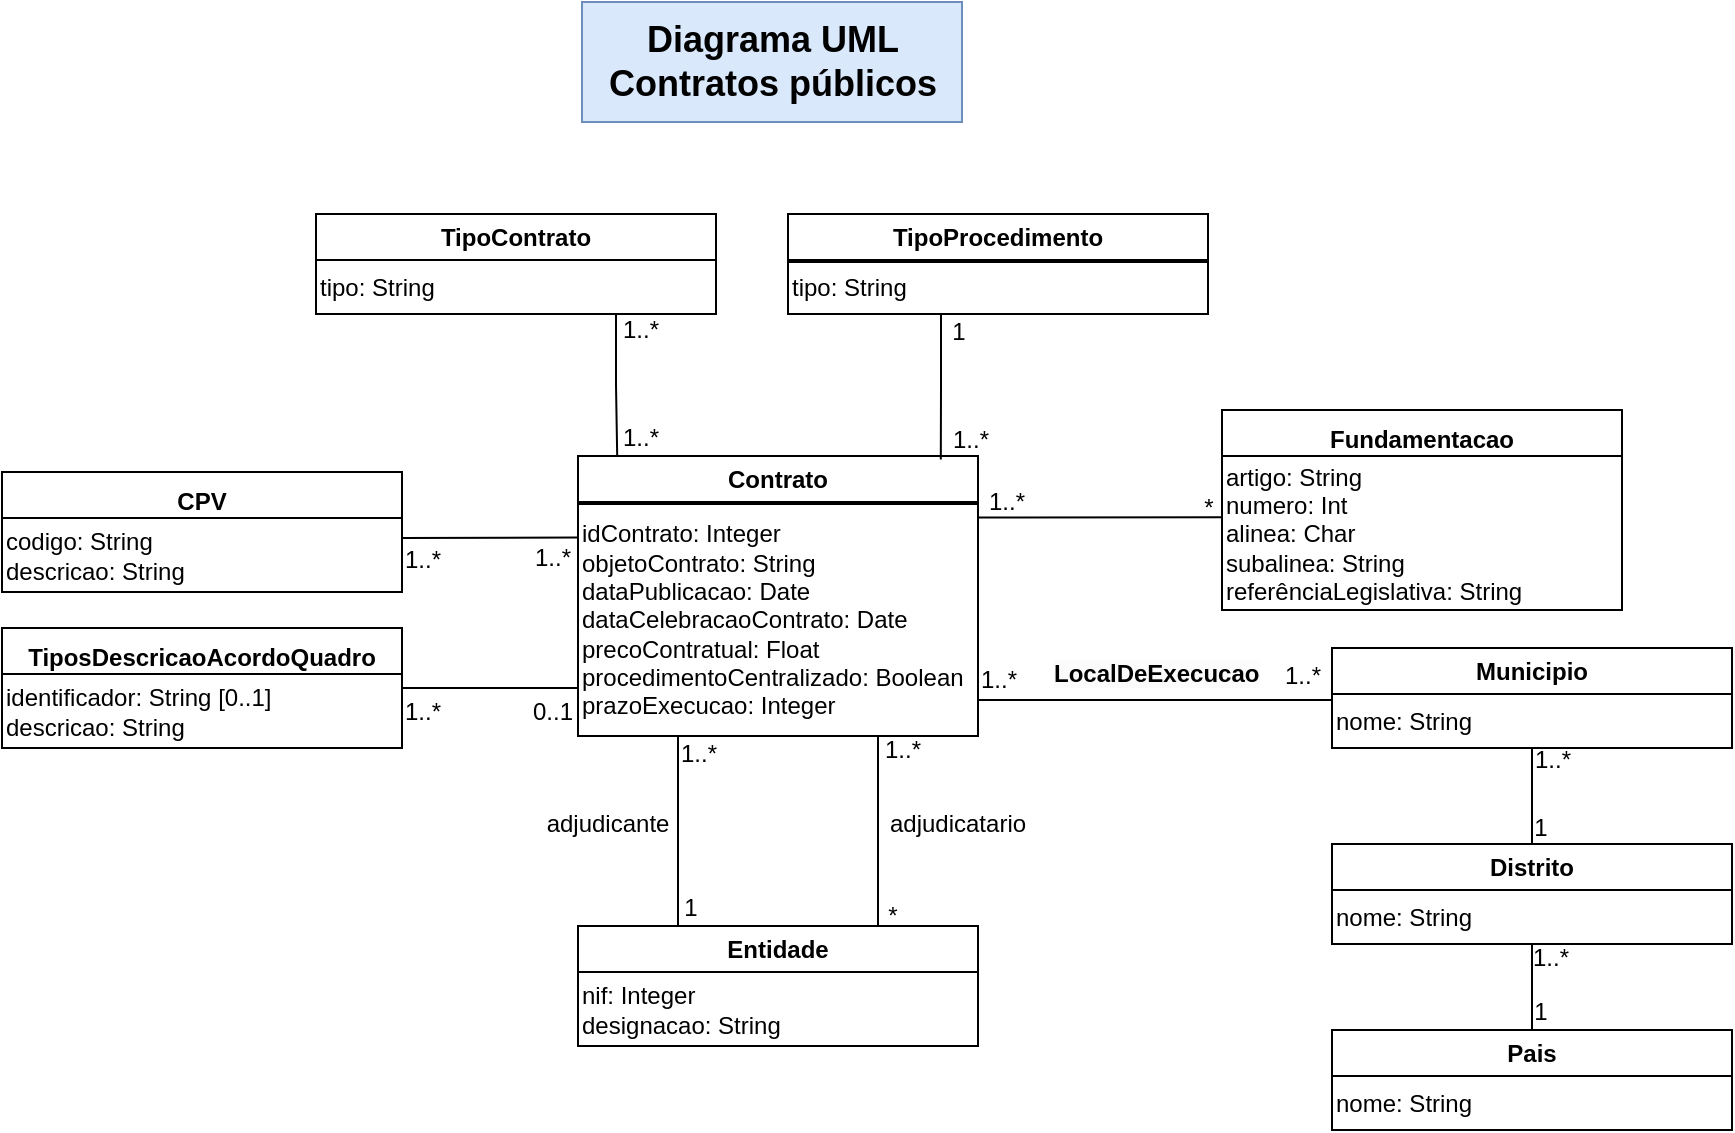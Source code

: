 <mxfile>
    <diagram name="Página-1" id="wmexFkZFV4C5G2_LSLB-">
        <mxGraphModel dx="650" dy="1464" grid="1" gridSize="10" guides="1" tooltips="1" connect="1" arrows="1" fold="1" page="1" pageScale="1" pageWidth="827" pageHeight="1169" background="#FFFFFF" math="0" shadow="0">
            <root>
                <mxCell id="0"/>
                <mxCell id="1" parent="0"/>
                <mxCell id="sc01ruT6ysA6_fWMWiFZ-7" style="edgeStyle=orthogonalEdgeStyle;rounded=0;orthogonalLoop=1;jettySize=auto;html=1;exitX=1;exitY=0.5;exitDx=0;exitDy=0;entryX=0;entryY=0.5;entryDx=0;entryDy=0;endArrow=none;endFill=0;" parent="1" target="24jAjjag3Yym39tfX2p5-17" edge="1">
                    <mxGeometry relative="1" as="geometry">
                        <mxPoint x="695.0" y="-702" as="targetPoint"/>
                        <Array as="points">
                            <mxPoint x="518" y="-751"/>
                            <mxPoint x="714" y="-751"/>
                            <mxPoint x="714" y="-754"/>
                        </Array>
                        <mxPoint x="518" y="-759.5" as="sourcePoint"/>
                    </mxGeometry>
                </mxCell>
                <mxCell id="3" style="edgeStyle=none;html=1;exitX=1;exitY=0.25;exitDx=0;exitDy=0;endArrow=none;endFill=0;" edge="1" parent="1" source="24jAjjag3Yym39tfX2p5-2">
                    <mxGeometry relative="1" as="geometry">
                        <mxPoint x="640" y="-842.333" as="targetPoint"/>
                    </mxGeometry>
                </mxCell>
                <mxCell id="24jAjjag3Yym39tfX2p5-2" value="Contrato" style="swimlane;whiteSpace=wrap;html=1;align=center;" parent="1" vertex="1">
                    <mxGeometry x="318" y="-873" width="200" height="123" as="geometry">
                        <mxRectangle x="290" y="50" width="90" height="30" as="alternateBounds"/>
                    </mxGeometry>
                </mxCell>
                <mxCell id="24jAjjag3Yym39tfX2p5-3" value="&lt;div style=&quot;text-align: justify;&quot;&gt;idContrato: Integer&lt;/div&gt;&lt;div style=&quot;text-align: justify;&quot;&gt;objetoContrato:&amp;nbsp;String&lt;/div&gt;&lt;div style=&quot;text-align: justify;&quot;&gt;dataPublicacao: Date&lt;/div&gt;&lt;div style=&quot;text-align: justify;&quot;&gt;dataCelebracaoContrato: Date&lt;/div&gt;&lt;div style=&quot;text-align: justify;&quot;&gt;precoContratual: Float&lt;/div&gt;&lt;div style=&quot;text-align: justify;&quot;&gt;procedimentoCentralizado: Boolean&lt;span style=&quot;background-color: initial; color: rgba(0, 0, 0, 0); font-family: monospace; font-size: 0px; text-align: left; text-wrap-mode: nowrap;&quot;&gt;%3CmxGraphModel%3E%3Croot%3E%3CmxCell%20id%3D%220%22%2F%3E%3CmxCell%20id%3D%221%22%20parent%3D%220%22%2F%3E%3CmxCell%20id%3D%222%22%20value%3D%22Contrato%22%20style%3D%22swimlane%3BwhiteSpace%3Dwrap%3Bhtml%3D1%3B%22%20vertex%3D%221%22%20parent%3D%221%22%3E%3CmxGeometry%20x%3D%22290%22%20y%3D%2250%22%20width%3D%22200%22%20height%3D%22200%22%20as%3D%22geometry%22%3E%3CmxRectangle%20x%3D%22290%22%20y%3D%2250%22%20width%3D%2290%22%20height%3D%2230%22%20as%3D%22alternateBounds%22%2F%3E%3C%2FmxGeometry%3E%3C%2FmxCell%3E%3CmxCell%20id%3D%223%22%20value%3D%22%26lt%3Bdiv%20style%3D%26quot%3Btext-align%3A%20justify%3B%26quot%3B%26gt%3BidContrato%26lt%3B%2Fdiv%26gt%3B%26lt%3Bdiv%20style%3D%26quot%3Btext-align%3A%20justify%3B%26quot%3B%26gt%3BtipoContrato%26lt%3B%2Fdiv%26gt%3B%26lt%3Bdiv%20style%3D%26quot%3Btext-align%3A%20justify%3B%26quot%3B%26gt%3BdataPublicacao%26lt%3B%2Fdiv%26gt%3B%26lt%3Bdiv%20style%3D%26quot%3Btext-align%3A%20justify%3B%26quot%3B%26gt%3BprecoContratual%26lt%3B%2Fdiv%26gt%3B%26lt%3Bdiv%20style%3D%26quot%3Btext-align%3A%20justify%3B%26quot%3B%26gt%3Bcpv%26lt%3B%2Fdiv%26gt%3B%26lt%3Bdiv%20style%3D%26quot%3Btext-align%3A%20justify%3B%26quot%3B%26gt%3BprocedimentoCentralizado%26lt%3B%2Fdiv%26gt%3B%26lt%3Bdiv%20style%3D%26quot%3Btext-align%3A%20justify%3B%26quot%3B%26gt%3BdescrAcordoQuadro%26lt%3B%2Fdiv%26gt%3B%26lt%3Bdiv%20style%3D%26quot%3Btext-align%3A%20justify%3B%26quot%3B%26gt%3Bfundamentacao%26lt%3B%2Fdiv%26gt%3B%22%20style%3D%22whiteSpace%3Dwrap%3Bhtml%3D1%3Balign%3Dleft%3B%22%20vertex%3D%221%22%20parent%3D%222%22%3E%3CmxGeometry%20y%3D%2223%22%20width%3D%22200%22%20height%3D%22177%22%20as%3D%22geometry%22%2F%3E%3C%2FmxCell%3E%3C%2Froot%3E%3C%2FmxG&lt;/span&gt;&lt;/div&gt;&lt;div style=&quot;text-align: justify;&quot;&gt;&lt;span style=&quot;text-align: left;&quot;&gt;prazoExecucao:&amp;nbsp;&lt;/span&gt;&lt;span style=&quot;background-color: initial; text-align: left;&quot;&gt;Integer&lt;/span&gt;&lt;/div&gt;" style="whiteSpace=wrap;html=1;align=left;" parent="24jAjjag3Yym39tfX2p5-2" vertex="1">
                    <mxGeometry y="24" width="200" height="116" as="geometry"/>
                </mxCell>
                <mxCell id="24jAjjag3Yym39tfX2p5-4" value="Entidade" style="swimlane;whiteSpace=wrap;html=1;align=center;" parent="1" vertex="1">
                    <mxGeometry x="318" y="-638" width="200" height="60" as="geometry"/>
                </mxCell>
                <mxCell id="24jAjjag3Yym39tfX2p5-6" value="nif: Integer&lt;div&gt;designacao: String&lt;/div&gt;" style="rounded=0;whiteSpace=wrap;html=1;align=left;" parent="24jAjjag3Yym39tfX2p5-4" vertex="1">
                    <mxGeometry y="23" width="200" height="37" as="geometry"/>
                </mxCell>
                <mxCell id="24jAjjag3Yym39tfX2p5-17" value="Municipio" style="swimlane;whiteSpace=wrap;html=1;" parent="1" vertex="1">
                    <mxGeometry x="695" y="-777" width="200" height="45" as="geometry"/>
                </mxCell>
                <mxCell id="24jAjjag3Yym39tfX2p5-18" value="&lt;div&gt;nome: String&lt;/div&gt;" style="rounded=0;whiteSpace=wrap;html=1;align=left;" parent="24jAjjag3Yym39tfX2p5-17" vertex="1">
                    <mxGeometry y="23" width="200" height="27" as="geometry"/>
                </mxCell>
                <mxCell id="24jAjjag3Yym39tfX2p5-19" style="edgeStyle=orthogonalEdgeStyle;rounded=0;orthogonalLoop=1;jettySize=auto;html=1;exitX=0.25;exitY=1;exitDx=0;exitDy=0;entryX=0.25;entryY=0;entryDx=0;entryDy=0;endArrow=none;endFill=0;" parent="1" source="24jAjjag3Yym39tfX2p5-3" target="24jAjjag3Yym39tfX2p5-4" edge="1">
                    <mxGeometry relative="1" as="geometry"/>
                </mxCell>
                <mxCell id="24jAjjag3Yym39tfX2p5-20" style="edgeStyle=orthogonalEdgeStyle;rounded=0;orthogonalLoop=1;jettySize=auto;html=1;exitX=0.75;exitY=1;exitDx=0;exitDy=0;entryX=0.75;entryY=0;entryDx=0;entryDy=0;endArrow=none;endFill=0;" parent="1" source="24jAjjag3Yym39tfX2p5-3" target="24jAjjag3Yym39tfX2p5-4" edge="1">
                    <mxGeometry relative="1" as="geometry"/>
                </mxCell>
                <mxCell id="24jAjjag3Yym39tfX2p5-21" value="adjudicante" style="text;html=1;align=center;verticalAlign=middle;whiteSpace=wrap;rounded=0;" parent="1" vertex="1">
                    <mxGeometry x="303" y="-704" width="60" height="30" as="geometry"/>
                </mxCell>
                <mxCell id="24jAjjag3Yym39tfX2p5-22" value="adjudicatario" style="text;html=1;align=center;verticalAlign=middle;whiteSpace=wrap;rounded=0;" parent="1" vertex="1">
                    <mxGeometry x="478" y="-704" width="60" height="30" as="geometry"/>
                </mxCell>
                <mxCell id="24jAjjag3Yym39tfX2p5-28" value="TipoProcedimento" style="swimlane;whiteSpace=wrap;html=1;" parent="1" vertex="1">
                    <mxGeometry x="423" y="-994" width="210" height="50" as="geometry"/>
                </mxCell>
                <mxCell id="24jAjjag3Yym39tfX2p5-29" value="tipo:&amp;nbsp;String" style="whiteSpace=wrap;html=1;align=left;" parent="24jAjjag3Yym39tfX2p5-28" vertex="1">
                    <mxGeometry y="24" width="210" height="26" as="geometry"/>
                </mxCell>
                <mxCell id="24jAjjag3Yym39tfX2p5-30" value="TipoContrato" style="swimlane;whiteSpace=wrap;html=1;" parent="1" vertex="1">
                    <mxGeometry x="187" y="-994" width="200" height="50" as="geometry">
                        <mxRectangle x="290" y="50" width="90" height="30" as="alternateBounds"/>
                    </mxGeometry>
                </mxCell>
                <mxCell id="24jAjjag3Yym39tfX2p5-31" value="tipo:&amp;nbsp;String" style="whiteSpace=wrap;html=1;align=left;" parent="24jAjjag3Yym39tfX2p5-30" vertex="1">
                    <mxGeometry y="23" width="200" height="27" as="geometry"/>
                </mxCell>
                <mxCell id="24jAjjag3Yym39tfX2p5-33" value="CPV" style="swimlane;whiteSpace=wrap;html=1;startSize=30;" parent="1" vertex="1">
                    <mxGeometry x="30" y="-865" width="200" height="60" as="geometry"/>
                </mxCell>
                <mxCell id="24jAjjag3Yym39tfX2p5-34" value="codigo: String&lt;div&gt;descricao: String&lt;/div&gt;" style="whiteSpace=wrap;html=1;align=left;" parent="24jAjjag3Yym39tfX2p5-33" vertex="1">
                    <mxGeometry y="23" width="200" height="37" as="geometry"/>
                </mxCell>
                <mxCell id="24jAjjag3Yym39tfX2p5-38" value="TiposDescricaoAcordoQuadro" style="swimlane;whiteSpace=wrap;html=1;startSize=30;align=center;" parent="1" vertex="1">
                    <mxGeometry x="30" y="-787" width="200" height="60" as="geometry"/>
                </mxCell>
                <mxCell id="24jAjjag3Yym39tfX2p5-39" value="identificador: String&lt;span style=&quot;text-align: justify;&quot;&gt;&amp;nbsp;[0..1]&lt;/span&gt;&lt;br&gt;descricao:&amp;nbsp;String" style="whiteSpace=wrap;html=1;align=left;" parent="24jAjjag3Yym39tfX2p5-38" vertex="1">
                    <mxGeometry y="23" width="200" height="37" as="geometry"/>
                </mxCell>
                <mxCell id="24jAjjag3Yym39tfX2p5-50" value="1..*" style="text;html=1;align=center;verticalAlign=middle;resizable=0;points=[];autosize=1;strokeColor=none;fillColor=none;" parent="1" vertex="1">
                    <mxGeometry x="358" y="-739" width="40" height="30" as="geometry"/>
                </mxCell>
                <mxCell id="24jAjjag3Yym39tfX2p5-52" value="1..*" style="text;html=1;align=center;verticalAlign=middle;resizable=0;points=[];autosize=1;strokeColor=none;fillColor=none;" parent="1" vertex="1">
                    <mxGeometry x="460" y="-741" width="40" height="30" as="geometry"/>
                </mxCell>
                <mxCell id="24jAjjag3Yym39tfX2p5-53" value="1" style="text;html=1;align=center;verticalAlign=middle;resizable=0;points=[];autosize=1;strokeColor=none;fillColor=none;" parent="1" vertex="1">
                    <mxGeometry x="359" y="-662" width="30" height="30" as="geometry"/>
                </mxCell>
                <mxCell id="24jAjjag3Yym39tfX2p5-54" value="*" style="text;html=1;align=center;verticalAlign=middle;resizable=0;points=[];autosize=1;strokeColor=none;fillColor=none;" parent="1" vertex="1">
                    <mxGeometry x="460" y="-658" width="30" height="30" as="geometry"/>
                </mxCell>
                <mxCell id="24jAjjag3Yym39tfX2p5-66" value="1" style="text;html=1;align=center;verticalAlign=middle;resizable=0;points=[];autosize=1;strokeColor=none;fillColor=none;" parent="1" vertex="1">
                    <mxGeometry x="493" y="-950" width="30" height="30" as="geometry"/>
                </mxCell>
                <mxCell id="24jAjjag3Yym39tfX2p5-67" value="1..*" style="text;html=1;align=center;verticalAlign=middle;resizable=0;points=[];autosize=1;strokeColor=none;fillColor=none;" parent="1" vertex="1">
                    <mxGeometry x="494" y="-896" width="40" height="30" as="geometry"/>
                </mxCell>
                <mxCell id="24jAjjag3Yym39tfX2p5-72" value="1..*" style="text;html=1;align=center;verticalAlign=middle;resizable=0;points=[];autosize=1;strokeColor=none;fillColor=none;" parent="1" vertex="1">
                    <mxGeometry x="329" y="-897" width="40" height="30" as="geometry"/>
                </mxCell>
                <mxCell id="24jAjjag3Yym39tfX2p5-79" value="&lt;font color=&quot;#000000&quot;&gt;Diagrama UML&lt;/font&gt;&lt;div style=&quot;font-size: 18px;&quot;&gt;&lt;font color=&quot;#000000&quot;&gt;Contratos públicos&lt;/font&gt;&lt;/div&gt;" style="text;html=1;align=center;verticalAlign=middle;resizable=0;points=[];autosize=1;strokeColor=#6c8ebf;fillColor=#dae8fc;fontStyle=1;fontSize=18;" parent="1" vertex="1">
                    <mxGeometry x="320" y="-1100" width="190" height="60" as="geometry"/>
                </mxCell>
                <mxCell id="sc01ruT6ysA6_fWMWiFZ-15" value="" style="edgeStyle=orthogonalEdgeStyle;rounded=0;orthogonalLoop=1;jettySize=auto;html=1;" parent="1" source="xRIgmgWvNkVK1j1N1y1u-5" target="xRIgmgWvNkVK1j1N1y1u-8" edge="1">
                    <mxGeometry relative="1" as="geometry"/>
                </mxCell>
                <mxCell id="xRIgmgWvNkVK1j1N1y1u-5" value="Distrito" style="swimlane;whiteSpace=wrap;html=1;" parent="1" vertex="1">
                    <mxGeometry x="695" y="-679" width="200" height="46" as="geometry"/>
                </mxCell>
                <mxCell id="xRIgmgWvNkVK1j1N1y1u-6" value="&lt;div&gt;nome: String&lt;/div&gt;" style="rounded=0;whiteSpace=wrap;html=1;align=left;" parent="xRIgmgWvNkVK1j1N1y1u-5" vertex="1">
                    <mxGeometry y="23" width="200" height="27" as="geometry"/>
                </mxCell>
                <mxCell id="xRIgmgWvNkVK1j1N1y1u-7" value="Pais" style="swimlane;whiteSpace=wrap;html=1;" parent="1" vertex="1">
                    <mxGeometry x="695" y="-586" width="200" height="50" as="geometry"/>
                </mxCell>
                <mxCell id="xRIgmgWvNkVK1j1N1y1u-8" value="&lt;div&gt;nome: String&lt;/div&gt;" style="rounded=0;whiteSpace=wrap;html=1;align=left;" parent="xRIgmgWvNkVK1j1N1y1u-7" vertex="1">
                    <mxGeometry y="23" width="200" height="27" as="geometry"/>
                </mxCell>
                <mxCell id="xRIgmgWvNkVK1j1N1y1u-9" style="edgeStyle=orthogonalEdgeStyle;rounded=0;orthogonalLoop=1;jettySize=auto;html=1;exitX=0.5;exitY=1;exitDx=0;exitDy=0;entryX=0.5;entryY=0;entryDx=0;entryDy=0;endArrow=none;endFill=0;" parent="1" source="24jAjjag3Yym39tfX2p5-18" target="xRIgmgWvNkVK1j1N1y1u-5" edge="1">
                    <mxGeometry relative="1" as="geometry"/>
                </mxCell>
                <mxCell id="xRIgmgWvNkVK1j1N1y1u-10" style="edgeStyle=orthogonalEdgeStyle;rounded=0;orthogonalLoop=1;jettySize=auto;html=1;exitX=0.5;exitY=1;exitDx=0;exitDy=0;entryX=0.5;entryY=0;entryDx=0;entryDy=0;endArrow=none;endFill=0;" parent="1" source="xRIgmgWvNkVK1j1N1y1u-6" target="xRIgmgWvNkVK1j1N1y1u-7" edge="1">
                    <mxGeometry relative="1" as="geometry"/>
                </mxCell>
                <mxCell id="sc01ruT6ysA6_fWMWiFZ-6" value="&lt;span style=&quot;color: rgb(0, 0, 0); font-family: Helvetica; font-size: 12px; font-style: normal; font-variant-ligatures: normal; font-variant-caps: normal; font-weight: 700; letter-spacing: normal; orphans: 2; text-align: center; text-indent: 0px; text-transform: none; widows: 2; word-spacing: 0px; -webkit-text-stroke-width: 0px; white-space: normal; background-color: rgb(251, 251, 251); text-decoration-thickness: initial; text-decoration-style: initial; text-decoration-color: initial; display: inline !important; float: none;&quot;&gt;LocalDeExecucao&lt;/span&gt;" style="text;whiteSpace=wrap;html=1;" parent="1" vertex="1">
                    <mxGeometry x="554" y="-778" width="107" height="26" as="geometry"/>
                </mxCell>
                <mxCell id="sc01ruT6ysA6_fWMWiFZ-17" value="1..*" style="text;html=1;align=center;verticalAlign=middle;resizable=0;points=[];autosize=1;strokeColor=none;fillColor=none;" parent="1" vertex="1">
                    <mxGeometry x="329" y="-951" width="40" height="30" as="geometry"/>
                </mxCell>
                <mxCell id="sc01ruT6ysA6_fWMWiFZ-18" style="edgeStyle=orthogonalEdgeStyle;rounded=0;orthogonalLoop=1;jettySize=auto;html=1;exitX=0.75;exitY=1;exitDx=0;exitDy=0;entryX=0.098;entryY=-0.001;entryDx=0;entryDy=0;entryPerimeter=0;endArrow=none;endFill=0;" parent="1" source="24jAjjag3Yym39tfX2p5-30" target="24jAjjag3Yym39tfX2p5-2" edge="1">
                    <mxGeometry relative="1" as="geometry"/>
                </mxCell>
                <mxCell id="sc01ruT6ysA6_fWMWiFZ-21" style="edgeStyle=orthogonalEdgeStyle;rounded=0;orthogonalLoop=1;jettySize=auto;html=1;exitX=0.25;exitY=1;exitDx=0;exitDy=0;entryX=0.687;entryY=0.012;entryDx=0;entryDy=0;entryPerimeter=0;endArrow=none;endFill=0;" parent="1" edge="1">
                    <mxGeometry relative="1" as="geometry">
                        <mxPoint x="499.5" y="-944" as="sourcePoint"/>
                        <mxPoint x="499.4" y="-871.284" as="targetPoint"/>
                        <Array as="points">
                            <mxPoint x="499" y="-908"/>
                        </Array>
                    </mxGeometry>
                </mxCell>
                <mxCell id="sc01ruT6ysA6_fWMWiFZ-22" value="1..*" style="text;html=1;align=center;verticalAlign=middle;resizable=0;points=[];autosize=1;strokeColor=none;fillColor=none;" parent="1" vertex="1">
                    <mxGeometry x="285" y="-837" width="40" height="30" as="geometry"/>
                </mxCell>
                <mxCell id="sc01ruT6ysA6_fWMWiFZ-23" value="1..*" style="text;html=1;align=center;verticalAlign=middle;resizable=0;points=[];autosize=1;strokeColor=none;fillColor=none;" parent="1" vertex="1">
                    <mxGeometry x="220" y="-836" width="40" height="30" as="geometry"/>
                </mxCell>
                <mxCell id="sc01ruT6ysA6_fWMWiFZ-24" value="1..*" style="text;html=1;align=center;verticalAlign=middle;resizable=0;points=[];autosize=1;strokeColor=none;fillColor=none;" parent="1" vertex="1">
                    <mxGeometry x="220" y="-760" width="40" height="30" as="geometry"/>
                </mxCell>
                <mxCell id="sc01ruT6ysA6_fWMWiFZ-25" value="0..1" style="text;html=1;align=center;verticalAlign=middle;resizable=0;points=[];autosize=1;strokeColor=none;fillColor=none;" parent="1" vertex="1">
                    <mxGeometry x="285" y="-760" width="40" height="30" as="geometry"/>
                </mxCell>
                <mxCell id="sc01ruT6ysA6_fWMWiFZ-26" value="1" style="text;html=1;align=center;verticalAlign=middle;resizable=0;points=[];autosize=1;strokeColor=none;fillColor=none;" parent="1" vertex="1">
                    <mxGeometry x="784" y="-702" width="30" height="30" as="geometry"/>
                </mxCell>
                <mxCell id="sc01ruT6ysA6_fWMWiFZ-27" value="1" style="text;html=1;align=center;verticalAlign=middle;resizable=0;points=[];autosize=1;strokeColor=none;fillColor=none;" parent="1" vertex="1">
                    <mxGeometry x="784" y="-610" width="30" height="30" as="geometry"/>
                </mxCell>
                <mxCell id="sc01ruT6ysA6_fWMWiFZ-28" value="1..*" style="text;html=1;align=center;verticalAlign=middle;resizable=0;points=[];autosize=1;strokeColor=none;fillColor=none;" parent="1" vertex="1">
                    <mxGeometry x="785" y="-736" width="40" height="30" as="geometry"/>
                </mxCell>
                <mxCell id="sc01ruT6ysA6_fWMWiFZ-29" value="1..*" style="text;html=1;align=center;verticalAlign=middle;resizable=0;points=[];autosize=1;strokeColor=none;fillColor=none;" parent="1" vertex="1">
                    <mxGeometry x="784" y="-637" width="40" height="30" as="geometry"/>
                </mxCell>
                <mxCell id="sc01ruT6ysA6_fWMWiFZ-30" value="1..*" style="text;html=1;align=center;verticalAlign=middle;resizable=0;points=[];autosize=1;strokeColor=none;fillColor=none;" parent="1" vertex="1">
                    <mxGeometry x="660" y="-778" width="40" height="30" as="geometry"/>
                </mxCell>
                <mxCell id="sc01ruT6ysA6_fWMWiFZ-31" value="1..*" style="text;html=1;align=center;verticalAlign=middle;resizable=0;points=[];autosize=1;strokeColor=none;fillColor=none;" parent="1" vertex="1">
                    <mxGeometry x="508" y="-776.5" width="40" height="30" as="geometry"/>
                </mxCell>
                <mxCell id="8KfDIGqqh71X_LFdBOYf-2" style="edgeStyle=orthogonalEdgeStyle;rounded=0;orthogonalLoop=1;jettySize=auto;html=1;exitX=1;exitY=0.5;exitDx=0;exitDy=0;entryX=0.825;entryY=0.099;entryDx=0;entryDy=0;entryPerimeter=0;endArrow=none;endFill=0;" parent="1" source="24jAjjag3Yym39tfX2p5-38" target="sc01ruT6ysA6_fWMWiFZ-25" edge="1">
                    <mxGeometry relative="1" as="geometry"/>
                </mxCell>
                <mxCell id="8KfDIGqqh71X_LFdBOYf-3" value="Fundamentacao" style="swimlane;whiteSpace=wrap;html=1;startSize=30;align=center;" parent="1" vertex="1">
                    <mxGeometry x="640" y="-896" width="200" height="100" as="geometry"/>
                </mxCell>
                <mxCell id="8KfDIGqqh71X_LFdBOYf-4" value="artigo: String&lt;div&gt;numero: Int&lt;br&gt;&lt;div&gt;alinea: Char&lt;/div&gt;&lt;div&gt;subalinea: String&lt;/div&gt;&lt;div&gt;referênciaLegislativa: String&lt;/div&gt;&lt;/div&gt;" style="whiteSpace=wrap;html=1;align=left;" parent="8KfDIGqqh71X_LFdBOYf-3" vertex="1">
                    <mxGeometry y="23" width="200" height="77" as="geometry"/>
                </mxCell>
                <mxCell id="8KfDIGqqh71X_LFdBOYf-10" value="1..*" style="text;html=1;align=center;verticalAlign=middle;resizable=0;points=[];autosize=1;strokeColor=none;fillColor=none;" parent="1" vertex="1">
                    <mxGeometry x="512" y="-865" width="40" height="30" as="geometry"/>
                </mxCell>
                <mxCell id="8KfDIGqqh71X_LFdBOYf-11" value="*" style="text;html=1;align=center;verticalAlign=middle;resizable=0;points=[];autosize=1;strokeColor=none;fillColor=none;" parent="1" vertex="1">
                    <mxGeometry x="617.5" y="-862" width="30" height="30" as="geometry"/>
                </mxCell>
                <mxCell id="4" style="edgeStyle=none;html=1;exitX=1;exitY=0;exitDx=0;exitDy=0;entryX=0;entryY=0.25;entryDx=0;entryDy=0;endArrow=none;endFill=0;" edge="1" parent="1">
                    <mxGeometry relative="1" as="geometry">
                        <mxPoint x="230.0" y="-832" as="sourcePoint"/>
                        <mxPoint x="318" y="-832.25" as="targetPoint"/>
                    </mxGeometry>
                </mxCell>
            </root>
        </mxGraphModel>
    </diagram>
</mxfile>